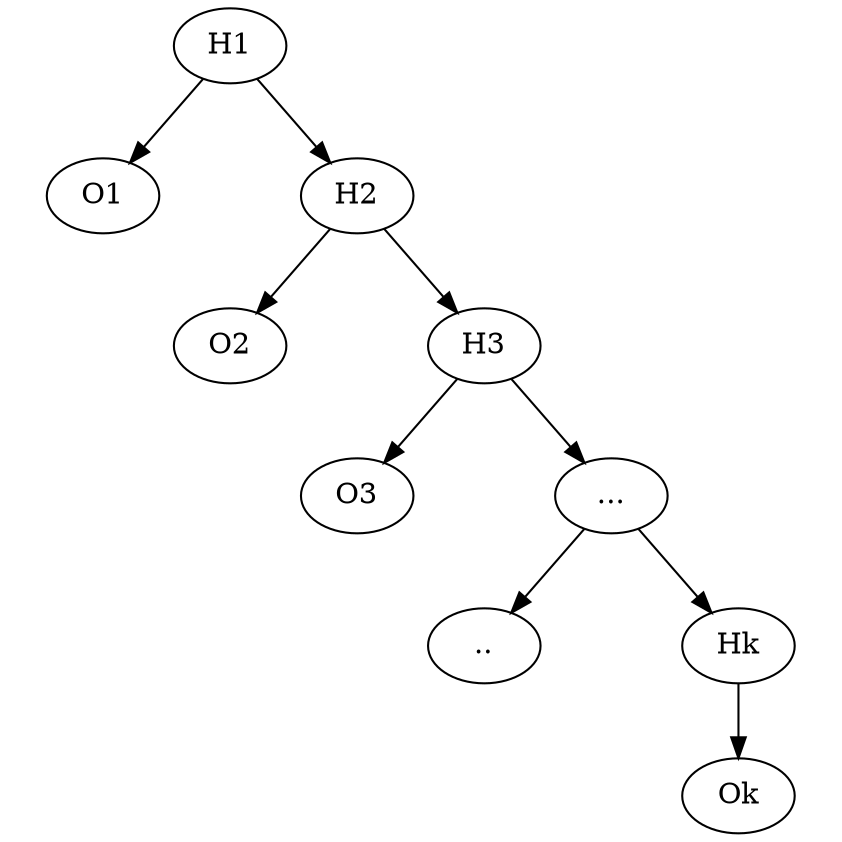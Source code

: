 digraph {
    graph [ratio=1]

    H1 -> O1
    H1 -> H2

    H2 -> O2
    H2 -> H3

    H3 -> O3
    H3 -> "..."

    "..." -> ".."
    "..." -> Hk

    Hk -> Ok
}
